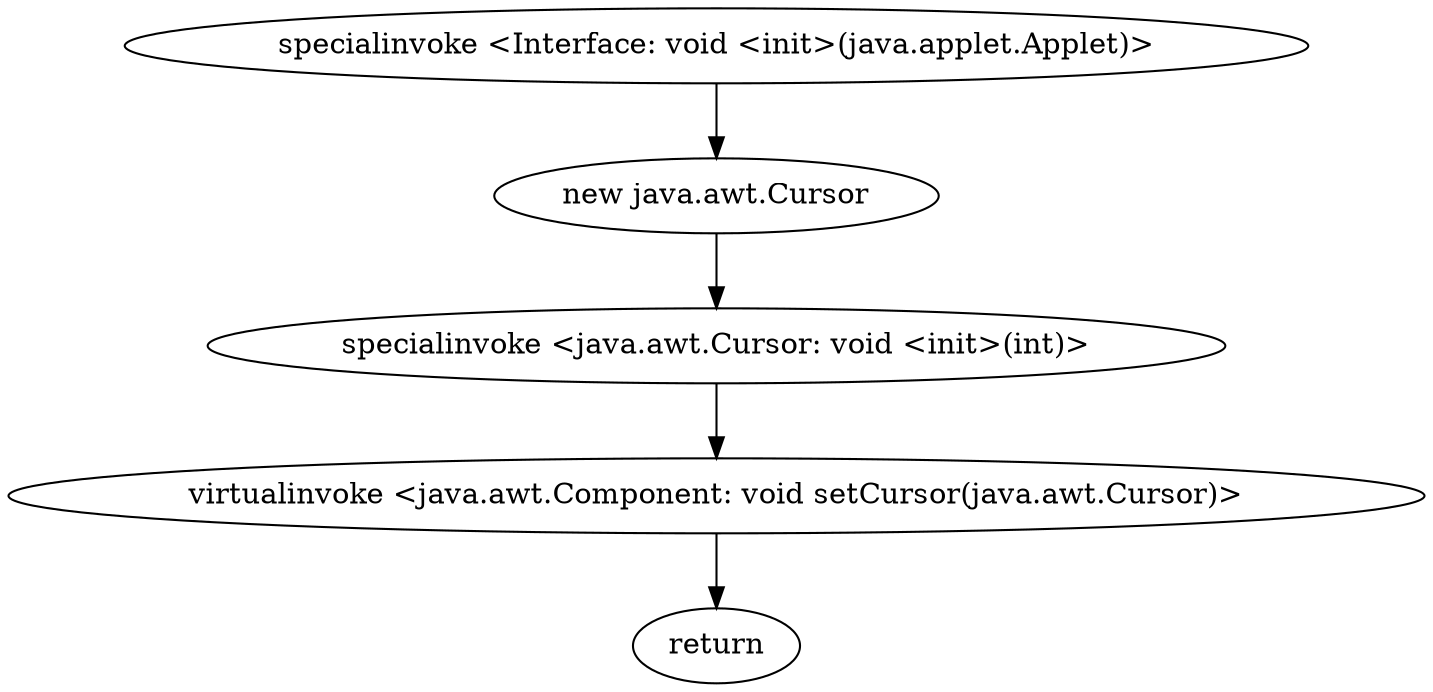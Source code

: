 digraph "" {
"specialinvoke <Interface: void <init>(java.applet.Applet)>";
 "specialinvoke <Interface: void <init>(java.applet.Applet)>"->"new java.awt.Cursor";
 "new java.awt.Cursor"->"specialinvoke <java.awt.Cursor: void <init>(int)>";
 "specialinvoke <java.awt.Cursor: void <init>(int)>"->"virtualinvoke <java.awt.Component: void setCursor(java.awt.Cursor)>";
 "virtualinvoke <java.awt.Component: void setCursor(java.awt.Cursor)>"->"return";
}
